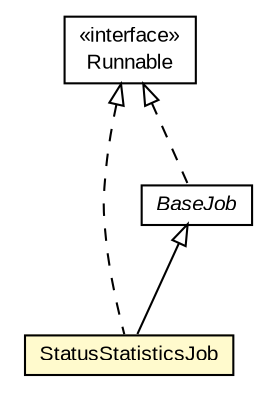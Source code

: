 #!/usr/local/bin/dot
#
# Class diagram 
# Generated by UMLGraph version R5_6-24-gf6e263 (http://www.umlgraph.org/)
#

digraph G {
	edge [fontname="arial",fontsize=10,labelfontname="arial",labelfontsize=10];
	node [fontname="arial",fontsize=10,shape=plaintext];
	nodesep=0.25;
	ranksep=0.5;
	// org.miloss.fgsms.statistics.jobs.StatusStatisticsJob
	c1165091 [label=<<table title="org.miloss.fgsms.statistics.jobs.StatusStatisticsJob" border="0" cellborder="1" cellspacing="0" cellpadding="2" port="p" bgcolor="lemonChiffon" href="./StatusStatisticsJob.html">
		<tr><td><table border="0" cellspacing="0" cellpadding="1">
<tr><td align="center" balign="center"> StatusStatisticsJob </td></tr>
		</table></td></tr>
		</table>>, URL="./StatusStatisticsJob.html", fontname="arial", fontcolor="black", fontsize=10.0];
	// org.miloss.fgsms.statistics.jobs.BaseJob
	c1165094 [label=<<table title="org.miloss.fgsms.statistics.jobs.BaseJob" border="0" cellborder="1" cellspacing="0" cellpadding="2" port="p" href="./BaseJob.html">
		<tr><td><table border="0" cellspacing="0" cellpadding="1">
<tr><td align="center" balign="center"><font face="arial italic"> BaseJob </font></td></tr>
		</table></td></tr>
		</table>>, URL="./BaseJob.html", fontname="arial", fontcolor="black", fontsize=10.0];
	//org.miloss.fgsms.statistics.jobs.StatusStatisticsJob extends org.miloss.fgsms.statistics.jobs.BaseJob
	c1165094:p -> c1165091:p [dir=back,arrowtail=empty];
	//org.miloss.fgsms.statistics.jobs.StatusStatisticsJob implements java.lang.Runnable
	c1165199:p -> c1165091:p [dir=back,arrowtail=empty,style=dashed];
	//org.miloss.fgsms.statistics.jobs.BaseJob implements java.lang.Runnable
	c1165199:p -> c1165094:p [dir=back,arrowtail=empty,style=dashed];
	// java.lang.Runnable
	c1165199 [label=<<table title="java.lang.Runnable" border="0" cellborder="1" cellspacing="0" cellpadding="2" port="p" href="http://java.sun.com/j2se/1.4.2/docs/api/java/lang/Runnable.html">
		<tr><td><table border="0" cellspacing="0" cellpadding="1">
<tr><td align="center" balign="center"> &#171;interface&#187; </td></tr>
<tr><td align="center" balign="center"> Runnable </td></tr>
		</table></td></tr>
		</table>>, URL="http://java.sun.com/j2se/1.4.2/docs/api/java/lang/Runnable.html", fontname="arial", fontcolor="black", fontsize=10.0];
}

